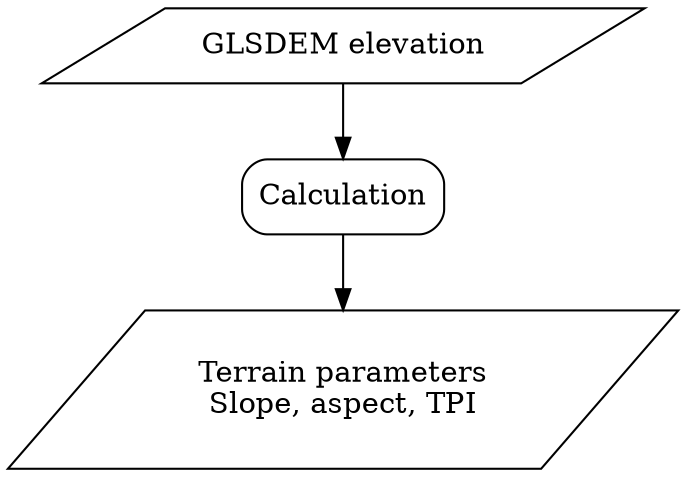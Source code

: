 digraph {
    node[shape="parallelogram"]
        "GLSDEM elevation"
        Terrain [label="Terrain parameters\nSlope, aspect, TPI"]
    node[shape="Mrecord"]
    
    "GLSDEM elevation" -> "Calculation" -> Terrain
}
